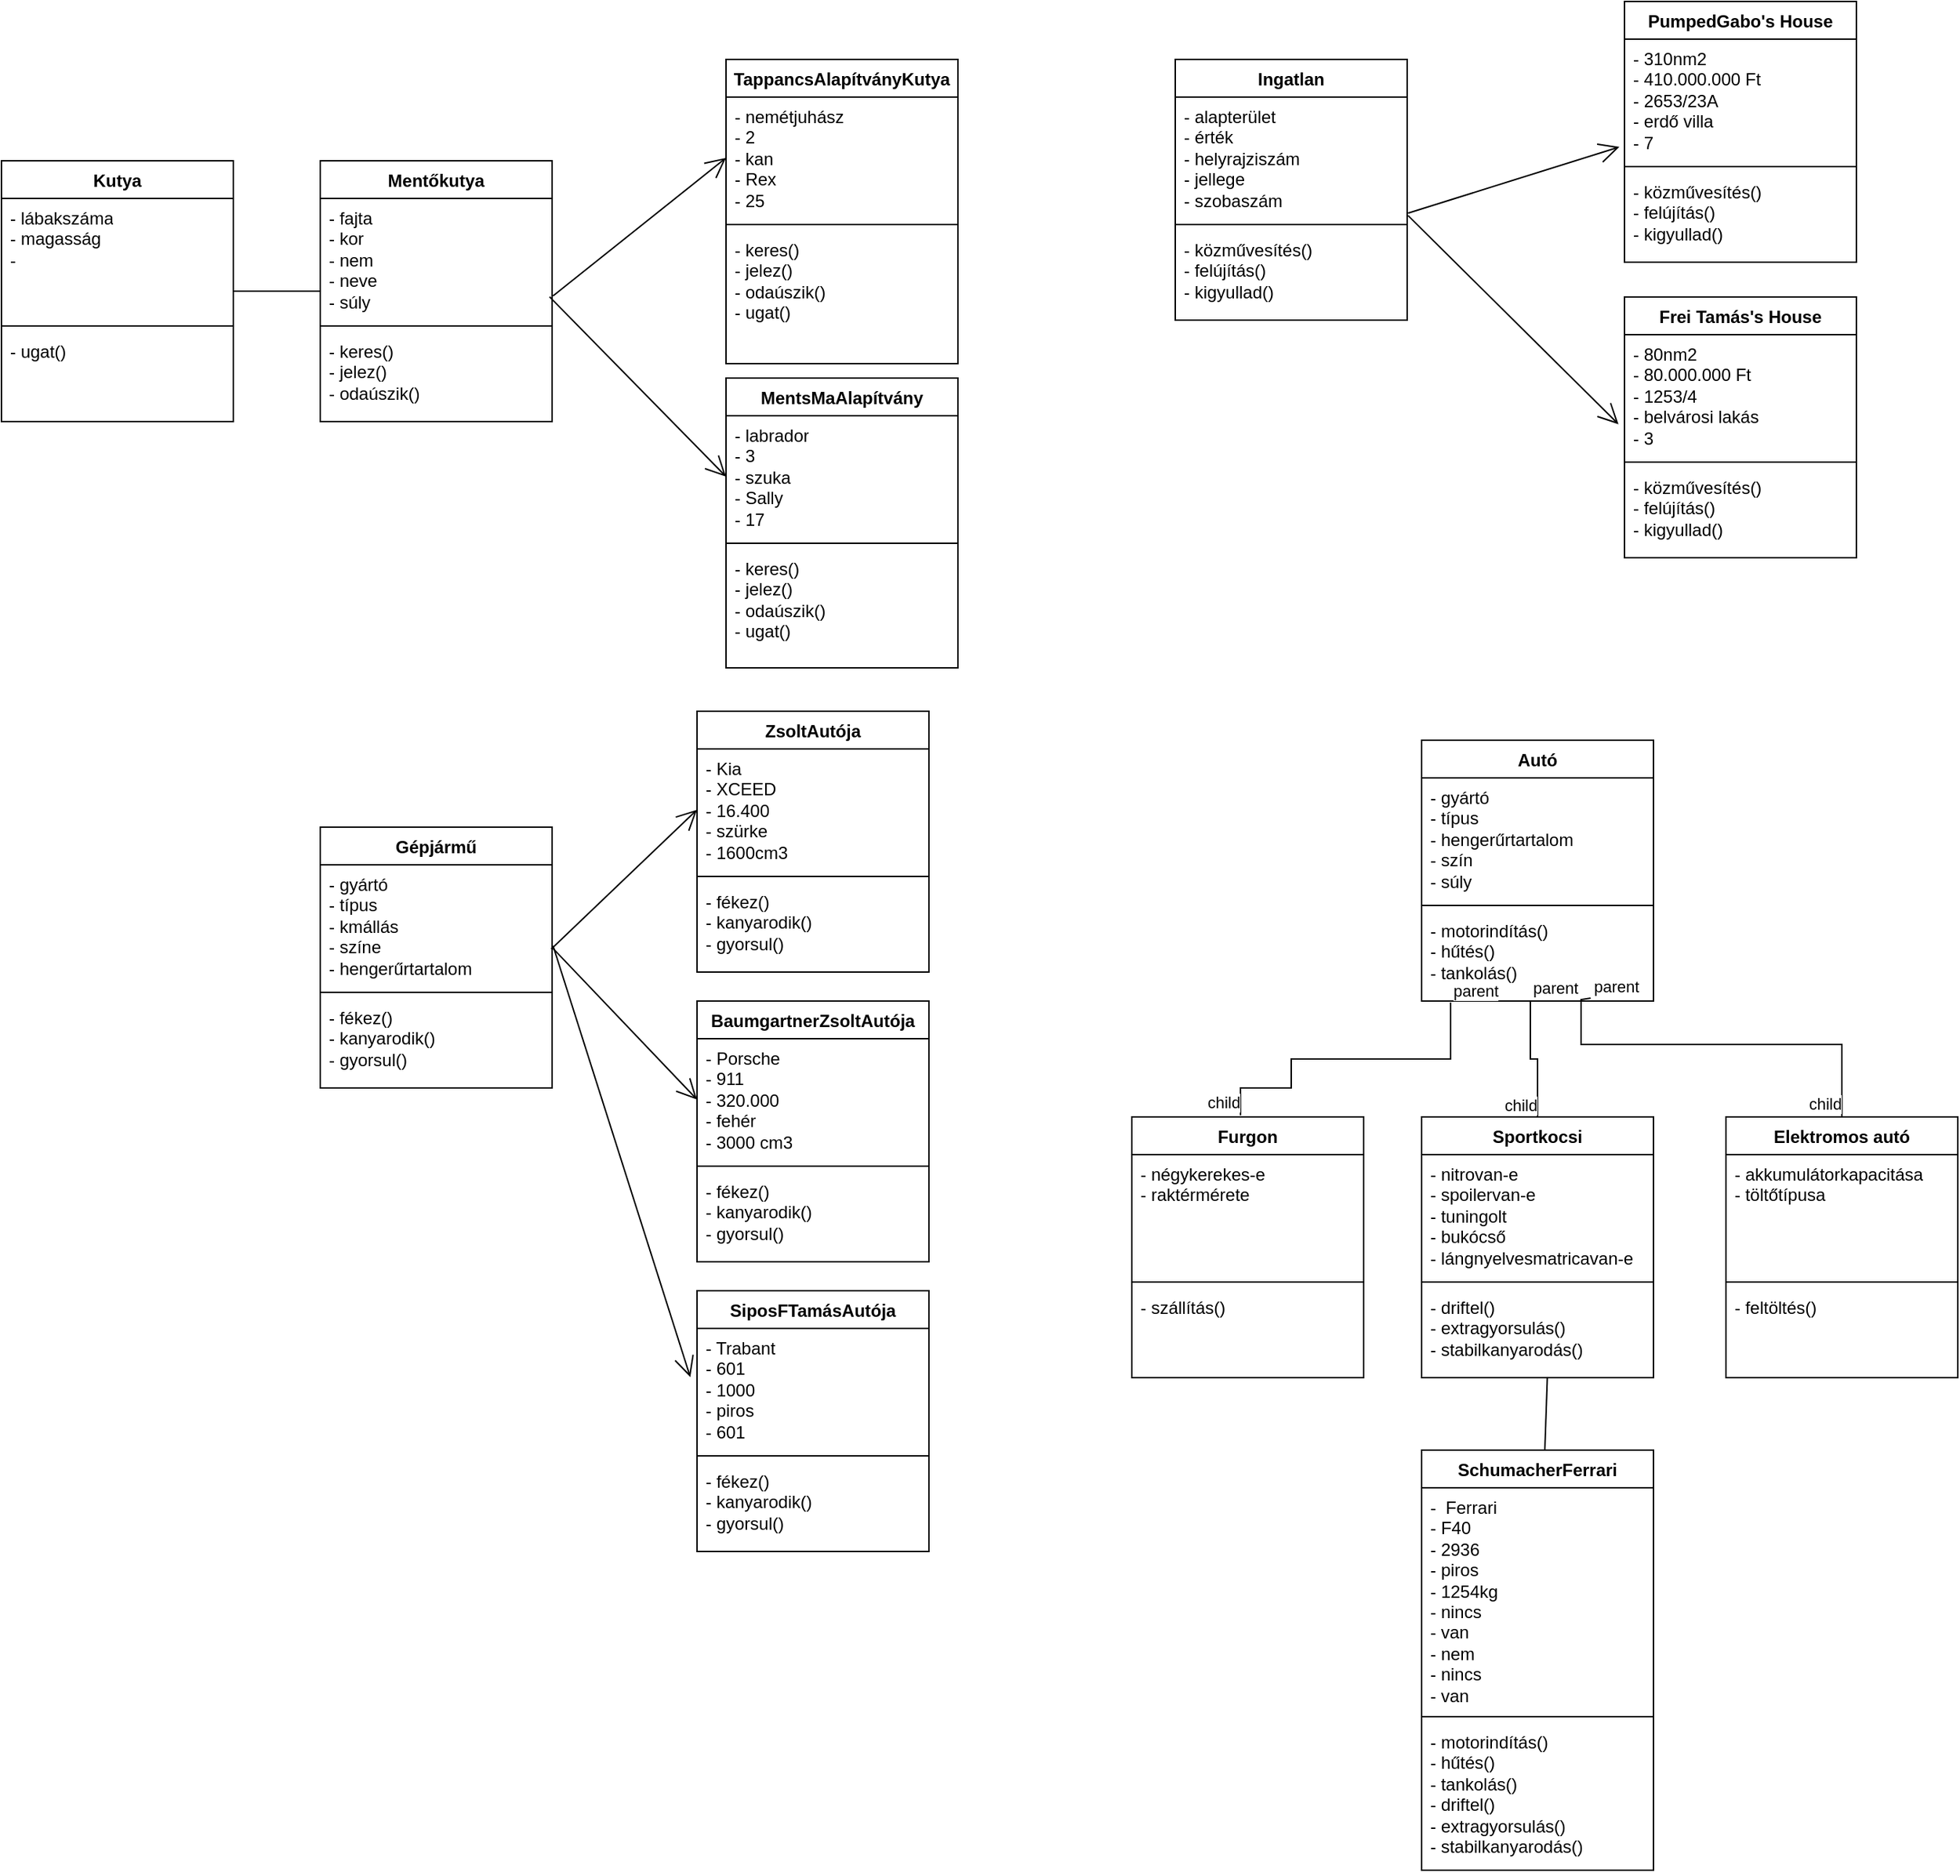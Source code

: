 <mxfile version="22.1.2" type="google">
  <diagram name="Page-1" id="h_rI4LEkq_6ScADFdWKq">
    <mxGraphModel dx="2245" dy="1231" grid="1" gridSize="10" guides="1" tooltips="1" connect="1" arrows="1" fold="1" page="1" pageScale="1" pageWidth="827" pageHeight="1169" math="0" shadow="0">
      <root>
        <mxCell id="0" />
        <mxCell id="1" parent="0" />
        <mxCell id="Y_g9tDno-0BqVihVOb6X-1" value="Mentőkutya" style="swimlane;fontStyle=1;align=center;verticalAlign=top;childLayout=stackLayout;horizontal=1;startSize=26;horizontalStack=0;resizeParent=1;resizeParentMax=0;resizeLast=0;collapsible=1;marginBottom=0;whiteSpace=wrap;html=1;" parent="1" vertex="1">
          <mxGeometry x="90" y="170" width="160" height="180" as="geometry" />
        </mxCell>
        <mxCell id="Y_g9tDno-0BqVihVOb6X-2" value="- fajta&lt;br&gt;- kor&lt;br&gt;- nem&lt;br&gt;- neve&lt;br&gt;- súly&amp;nbsp;" style="text;strokeColor=none;fillColor=none;align=left;verticalAlign=top;spacingLeft=4;spacingRight=4;overflow=hidden;rotatable=0;points=[[0,0.5],[1,0.5]];portConstraint=eastwest;whiteSpace=wrap;html=1;" parent="Y_g9tDno-0BqVihVOb6X-1" vertex="1">
          <mxGeometry y="26" width="160" height="84" as="geometry" />
        </mxCell>
        <mxCell id="Y_g9tDno-0BqVihVOb6X-3" value="" style="line;strokeWidth=1;fillColor=none;align=left;verticalAlign=middle;spacingTop=-1;spacingLeft=3;spacingRight=3;rotatable=0;labelPosition=right;points=[];portConstraint=eastwest;strokeColor=inherit;" parent="Y_g9tDno-0BqVihVOb6X-1" vertex="1">
          <mxGeometry y="110" width="160" height="8" as="geometry" />
        </mxCell>
        <mxCell id="Y_g9tDno-0BqVihVOb6X-4" value="- keres()&lt;br&gt;- jelez()&lt;br&gt;- odaúszik()" style="text;strokeColor=none;fillColor=none;align=left;verticalAlign=top;spacingLeft=4;spacingRight=4;overflow=hidden;rotatable=0;points=[[0,0.5],[1,0.5]];portConstraint=eastwest;whiteSpace=wrap;html=1;" parent="Y_g9tDno-0BqVihVOb6X-1" vertex="1">
          <mxGeometry y="118" width="160" height="62" as="geometry" />
        </mxCell>
        <mxCell id="Y_g9tDno-0BqVihVOb6X-9" value="TappancsAlapítványKutya" style="swimlane;fontStyle=1;align=center;verticalAlign=top;childLayout=stackLayout;horizontal=1;startSize=26;horizontalStack=0;resizeParent=1;resizeParentMax=0;resizeLast=0;collapsible=1;marginBottom=0;whiteSpace=wrap;html=1;" parent="1" vertex="1">
          <mxGeometry x="370" y="100" width="160" height="210" as="geometry" />
        </mxCell>
        <mxCell id="Y_g9tDno-0BqVihVOb6X-10" value="- nemétjuhász&lt;br&gt;- 2&lt;br&gt;- kan&lt;br&gt;- Rex&lt;br&gt;- 25&amp;nbsp;" style="text;strokeColor=none;fillColor=none;align=left;verticalAlign=top;spacingLeft=4;spacingRight=4;overflow=hidden;rotatable=0;points=[[0,0.5],[1,0.5]];portConstraint=eastwest;whiteSpace=wrap;html=1;" parent="Y_g9tDno-0BqVihVOb6X-9" vertex="1">
          <mxGeometry y="26" width="160" height="84" as="geometry" />
        </mxCell>
        <mxCell id="Y_g9tDno-0BqVihVOb6X-11" value="" style="line;strokeWidth=1;fillColor=none;align=left;verticalAlign=middle;spacingTop=-1;spacingLeft=3;spacingRight=3;rotatable=0;labelPosition=right;points=[];portConstraint=eastwest;strokeColor=inherit;" parent="Y_g9tDno-0BqVihVOb6X-9" vertex="1">
          <mxGeometry y="110" width="160" height="8" as="geometry" />
        </mxCell>
        <mxCell id="Y_g9tDno-0BqVihVOb6X-12" value="- keres()&lt;br&gt;- jelez()&lt;br&gt;- odaúszik()&lt;br&gt;- ugat()" style="text;strokeColor=none;fillColor=none;align=left;verticalAlign=top;spacingLeft=4;spacingRight=4;overflow=hidden;rotatable=0;points=[[0,0.5],[1,0.5]];portConstraint=eastwest;whiteSpace=wrap;html=1;" parent="Y_g9tDno-0BqVihVOb6X-9" vertex="1">
          <mxGeometry y="118" width="160" height="92" as="geometry" />
        </mxCell>
        <mxCell id="Y_g9tDno-0BqVihVOb6X-13" value="MentsMaAlapítvány" style="swimlane;fontStyle=1;align=center;verticalAlign=top;childLayout=stackLayout;horizontal=1;startSize=26;horizontalStack=0;resizeParent=1;resizeParentMax=0;resizeLast=0;collapsible=1;marginBottom=0;whiteSpace=wrap;html=1;" parent="1" vertex="1">
          <mxGeometry x="370" y="320" width="160" height="200" as="geometry" />
        </mxCell>
        <mxCell id="Y_g9tDno-0BqVihVOb6X-14" value="- labrador&lt;br&gt;- 3&lt;br&gt;- szuka&lt;br&gt;- Sally&lt;br&gt;- 17&amp;nbsp;" style="text;strokeColor=none;fillColor=none;align=left;verticalAlign=top;spacingLeft=4;spacingRight=4;overflow=hidden;rotatable=0;points=[[0,0.5],[1,0.5]];portConstraint=eastwest;whiteSpace=wrap;html=1;" parent="Y_g9tDno-0BqVihVOb6X-13" vertex="1">
          <mxGeometry y="26" width="160" height="84" as="geometry" />
        </mxCell>
        <mxCell id="Y_g9tDno-0BqVihVOb6X-15" value="" style="line;strokeWidth=1;fillColor=none;align=left;verticalAlign=middle;spacingTop=-1;spacingLeft=3;spacingRight=3;rotatable=0;labelPosition=right;points=[];portConstraint=eastwest;strokeColor=inherit;" parent="Y_g9tDno-0BqVihVOb6X-13" vertex="1">
          <mxGeometry y="110" width="160" height="8" as="geometry" />
        </mxCell>
        <mxCell id="Y_g9tDno-0BqVihVOb6X-16" value="- keres()&lt;br&gt;- jelez()&lt;br&gt;- odaúszik()&lt;br&gt;- ugat()" style="text;strokeColor=none;fillColor=none;align=left;verticalAlign=top;spacingLeft=4;spacingRight=4;overflow=hidden;rotatable=0;points=[[0,0.5],[1,0.5]];portConstraint=eastwest;whiteSpace=wrap;html=1;" parent="Y_g9tDno-0BqVihVOb6X-13" vertex="1">
          <mxGeometry y="118" width="160" height="82" as="geometry" />
        </mxCell>
        <mxCell id="Y_g9tDno-0BqVihVOb6X-17" value="" style="endArrow=open;endFill=1;endSize=12;html=1;rounded=0;entryX=0;entryY=0.5;entryDx=0;entryDy=0;exitX=1.004;exitY=0.801;exitDx=0;exitDy=0;exitPerimeter=0;" parent="1" source="Y_g9tDno-0BqVihVOb6X-2" target="Y_g9tDno-0BqVihVOb6X-10" edge="1">
          <mxGeometry width="160" relative="1" as="geometry">
            <mxPoint x="260" y="260" as="sourcePoint" />
            <mxPoint x="420" y="260" as="targetPoint" />
          </mxGeometry>
        </mxCell>
        <mxCell id="Y_g9tDno-0BqVihVOb6X-18" value="" style="endArrow=open;endFill=1;endSize=12;html=1;rounded=0;entryX=0;entryY=0.5;entryDx=0;entryDy=0;exitX=0.989;exitY=0.808;exitDx=0;exitDy=0;exitPerimeter=0;" parent="1" source="Y_g9tDno-0BqVihVOb6X-2" target="Y_g9tDno-0BqVihVOb6X-14" edge="1">
          <mxGeometry width="160" relative="1" as="geometry">
            <mxPoint x="261" y="273" as="sourcePoint" />
            <mxPoint x="380" y="178" as="targetPoint" />
          </mxGeometry>
        </mxCell>
        <mxCell id="Y_g9tDno-0BqVihVOb6X-19" value="Gépjármű" style="swimlane;fontStyle=1;align=center;verticalAlign=top;childLayout=stackLayout;horizontal=1;startSize=26;horizontalStack=0;resizeParent=1;resizeParentMax=0;resizeLast=0;collapsible=1;marginBottom=0;whiteSpace=wrap;html=1;" parent="1" vertex="1">
          <mxGeometry x="90" y="630" width="160" height="180" as="geometry" />
        </mxCell>
        <mxCell id="Y_g9tDno-0BqVihVOb6X-20" value="- gyártó&lt;br&gt;- típus&lt;br&gt;- kmállás&lt;br&gt;- színe&lt;br&gt;- hengerűrtartalom&amp;nbsp;" style="text;strokeColor=none;fillColor=none;align=left;verticalAlign=top;spacingLeft=4;spacingRight=4;overflow=hidden;rotatable=0;points=[[0,0.5],[1,0.5]];portConstraint=eastwest;whiteSpace=wrap;html=1;" parent="Y_g9tDno-0BqVihVOb6X-19" vertex="1">
          <mxGeometry y="26" width="160" height="84" as="geometry" />
        </mxCell>
        <mxCell id="Y_g9tDno-0BqVihVOb6X-21" value="" style="line;strokeWidth=1;fillColor=none;align=left;verticalAlign=middle;spacingTop=-1;spacingLeft=3;spacingRight=3;rotatable=0;labelPosition=right;points=[];portConstraint=eastwest;strokeColor=inherit;" parent="Y_g9tDno-0BqVihVOb6X-19" vertex="1">
          <mxGeometry y="110" width="160" height="8" as="geometry" />
        </mxCell>
        <mxCell id="Y_g9tDno-0BqVihVOb6X-22" value="- fékez()&lt;br&gt;- kanyarodik()&lt;br&gt;- gyorsul()" style="text;strokeColor=none;fillColor=none;align=left;verticalAlign=top;spacingLeft=4;spacingRight=4;overflow=hidden;rotatable=0;points=[[0,0.5],[1,0.5]];portConstraint=eastwest;whiteSpace=wrap;html=1;" parent="Y_g9tDno-0BqVihVOb6X-19" vertex="1">
          <mxGeometry y="118" width="160" height="62" as="geometry" />
        </mxCell>
        <mxCell id="Y_g9tDno-0BqVihVOb6X-23" value="ZsoltAutója" style="swimlane;fontStyle=1;align=center;verticalAlign=top;childLayout=stackLayout;horizontal=1;startSize=26;horizontalStack=0;resizeParent=1;resizeParentMax=0;resizeLast=0;collapsible=1;marginBottom=0;whiteSpace=wrap;html=1;" parent="1" vertex="1">
          <mxGeometry x="350" y="550" width="160" height="180" as="geometry" />
        </mxCell>
        <mxCell id="Y_g9tDno-0BqVihVOb6X-24" value="- Kia&lt;br&gt;- XCEED&lt;br&gt;- 16.400&lt;br&gt;- szürke&lt;br&gt;- 1600cm3&amp;nbsp;" style="text;strokeColor=none;fillColor=none;align=left;verticalAlign=top;spacingLeft=4;spacingRight=4;overflow=hidden;rotatable=0;points=[[0,0.5],[1,0.5]];portConstraint=eastwest;whiteSpace=wrap;html=1;" parent="Y_g9tDno-0BqVihVOb6X-23" vertex="1">
          <mxGeometry y="26" width="160" height="84" as="geometry" />
        </mxCell>
        <mxCell id="Y_g9tDno-0BqVihVOb6X-25" value="" style="line;strokeWidth=1;fillColor=none;align=left;verticalAlign=middle;spacingTop=-1;spacingLeft=3;spacingRight=3;rotatable=0;labelPosition=right;points=[];portConstraint=eastwest;strokeColor=inherit;" parent="Y_g9tDno-0BqVihVOb6X-23" vertex="1">
          <mxGeometry y="110" width="160" height="8" as="geometry" />
        </mxCell>
        <mxCell id="Y_g9tDno-0BqVihVOb6X-26" value="- fékez()&lt;br&gt;- kanyarodik()&lt;br&gt;- gyorsul()" style="text;strokeColor=none;fillColor=none;align=left;verticalAlign=top;spacingLeft=4;spacingRight=4;overflow=hidden;rotatable=0;points=[[0,0.5],[1,0.5]];portConstraint=eastwest;whiteSpace=wrap;html=1;" parent="Y_g9tDno-0BqVihVOb6X-23" vertex="1">
          <mxGeometry y="118" width="160" height="62" as="geometry" />
        </mxCell>
        <mxCell id="Y_g9tDno-0BqVihVOb6X-27" value="SiposFTamásAutója" style="swimlane;fontStyle=1;align=center;verticalAlign=top;childLayout=stackLayout;horizontal=1;startSize=26;horizontalStack=0;resizeParent=1;resizeParentMax=0;resizeLast=0;collapsible=1;marginBottom=0;whiteSpace=wrap;html=1;" parent="1" vertex="1">
          <mxGeometry x="350" y="950" width="160" height="180" as="geometry" />
        </mxCell>
        <mxCell id="Y_g9tDno-0BqVihVOb6X-28" value="- Trabant&lt;br&gt;- 601&lt;br&gt;- 1000&lt;br&gt;- piros&lt;br&gt;- 601&amp;nbsp;" style="text;strokeColor=none;fillColor=none;align=left;verticalAlign=top;spacingLeft=4;spacingRight=4;overflow=hidden;rotatable=0;points=[[0,0.5],[1,0.5]];portConstraint=eastwest;whiteSpace=wrap;html=1;" parent="Y_g9tDno-0BqVihVOb6X-27" vertex="1">
          <mxGeometry y="26" width="160" height="84" as="geometry" />
        </mxCell>
        <mxCell id="Y_g9tDno-0BqVihVOb6X-29" value="" style="line;strokeWidth=1;fillColor=none;align=left;verticalAlign=middle;spacingTop=-1;spacingLeft=3;spacingRight=3;rotatable=0;labelPosition=right;points=[];portConstraint=eastwest;strokeColor=inherit;" parent="Y_g9tDno-0BqVihVOb6X-27" vertex="1">
          <mxGeometry y="110" width="160" height="8" as="geometry" />
        </mxCell>
        <mxCell id="Y_g9tDno-0BqVihVOb6X-30" value="- fékez()&lt;br&gt;- kanyarodik()&lt;br&gt;- gyorsul()" style="text;strokeColor=none;fillColor=none;align=left;verticalAlign=top;spacingLeft=4;spacingRight=4;overflow=hidden;rotatable=0;points=[[0,0.5],[1,0.5]];portConstraint=eastwest;whiteSpace=wrap;html=1;" parent="Y_g9tDno-0BqVihVOb6X-27" vertex="1">
          <mxGeometry y="118" width="160" height="62" as="geometry" />
        </mxCell>
        <mxCell id="Y_g9tDno-0BqVihVOb6X-31" value="BaumgartnerZsoltAutója" style="swimlane;fontStyle=1;align=center;verticalAlign=top;childLayout=stackLayout;horizontal=1;startSize=26;horizontalStack=0;resizeParent=1;resizeParentMax=0;resizeLast=0;collapsible=1;marginBottom=0;whiteSpace=wrap;html=1;" parent="1" vertex="1">
          <mxGeometry x="350" y="750" width="160" height="180" as="geometry" />
        </mxCell>
        <mxCell id="Y_g9tDno-0BqVihVOb6X-32" value="- Porsche&lt;br&gt;- 911&lt;br&gt;- 320.000&lt;br&gt;- fehér&lt;br&gt;- 3000 cm3&amp;nbsp;" style="text;strokeColor=none;fillColor=none;align=left;verticalAlign=top;spacingLeft=4;spacingRight=4;overflow=hidden;rotatable=0;points=[[0,0.5],[1,0.5]];portConstraint=eastwest;whiteSpace=wrap;html=1;" parent="Y_g9tDno-0BqVihVOb6X-31" vertex="1">
          <mxGeometry y="26" width="160" height="84" as="geometry" />
        </mxCell>
        <mxCell id="Y_g9tDno-0BqVihVOb6X-33" value="" style="line;strokeWidth=1;fillColor=none;align=left;verticalAlign=middle;spacingTop=-1;spacingLeft=3;spacingRight=3;rotatable=0;labelPosition=right;points=[];portConstraint=eastwest;strokeColor=inherit;" parent="Y_g9tDno-0BqVihVOb6X-31" vertex="1">
          <mxGeometry y="110" width="160" height="8" as="geometry" />
        </mxCell>
        <mxCell id="Y_g9tDno-0BqVihVOb6X-34" value="- fékez()&lt;br&gt;- kanyarodik()&lt;br&gt;- gyorsul()" style="text;strokeColor=none;fillColor=none;align=left;verticalAlign=top;spacingLeft=4;spacingRight=4;overflow=hidden;rotatable=0;points=[[0,0.5],[1,0.5]];portConstraint=eastwest;whiteSpace=wrap;html=1;" parent="Y_g9tDno-0BqVihVOb6X-31" vertex="1">
          <mxGeometry y="118" width="160" height="62" as="geometry" />
        </mxCell>
        <mxCell id="Y_g9tDno-0BqVihVOb6X-35" value="" style="endArrow=open;endFill=1;endSize=12;html=1;rounded=0;exitX=0.996;exitY=0.692;exitDx=0;exitDy=0;exitPerimeter=0;entryX=0;entryY=0.5;entryDx=0;entryDy=0;" parent="1" source="Y_g9tDno-0BqVihVOb6X-20" target="Y_g9tDno-0BqVihVOb6X-24" edge="1">
          <mxGeometry width="160" relative="1" as="geometry">
            <mxPoint x="280" y="650" as="sourcePoint" />
            <mxPoint x="440" y="650" as="targetPoint" />
          </mxGeometry>
        </mxCell>
        <mxCell id="Y_g9tDno-0BqVihVOb6X-36" value="" style="endArrow=open;endFill=1;endSize=12;html=1;rounded=0;exitX=1;exitY=0.679;exitDx=0;exitDy=0;exitPerimeter=0;entryX=0;entryY=0.5;entryDx=0;entryDy=0;" parent="1" source="Y_g9tDno-0BqVihVOb6X-20" target="Y_g9tDno-0BqVihVOb6X-32" edge="1">
          <mxGeometry width="160" relative="1" as="geometry">
            <mxPoint x="259" y="724" as="sourcePoint" />
            <mxPoint x="360" y="628" as="targetPoint" />
          </mxGeometry>
        </mxCell>
        <mxCell id="Y_g9tDno-0BqVihVOb6X-37" value="" style="endArrow=open;endFill=1;endSize=12;html=1;rounded=0;exitX=1.004;exitY=0.665;exitDx=0;exitDy=0;exitPerimeter=0;entryX=-0.029;entryY=0.4;entryDx=0;entryDy=0;entryPerimeter=0;" parent="1" source="Y_g9tDno-0BqVihVOb6X-20" target="Y_g9tDno-0BqVihVOb6X-28" edge="1">
          <mxGeometry width="160" relative="1" as="geometry">
            <mxPoint x="260" y="723" as="sourcePoint" />
            <mxPoint x="360" y="828" as="targetPoint" />
          </mxGeometry>
        </mxCell>
        <mxCell id="Y_g9tDno-0BqVihVOb6X-38" value="Kutya" style="swimlane;fontStyle=1;align=center;verticalAlign=top;childLayout=stackLayout;horizontal=1;startSize=26;horizontalStack=0;resizeParent=1;resizeParentMax=0;resizeLast=0;collapsible=1;marginBottom=0;whiteSpace=wrap;html=1;" parent="1" vertex="1">
          <mxGeometry x="-130" y="170" width="160" height="180" as="geometry" />
        </mxCell>
        <mxCell id="Y_g9tDno-0BqVihVOb6X-39" value="- lábakszáma&lt;br&gt;- magasság&lt;br&gt;-" style="text;strokeColor=none;fillColor=none;align=left;verticalAlign=top;spacingLeft=4;spacingRight=4;overflow=hidden;rotatable=0;points=[[0,0.5],[1,0.5]];portConstraint=eastwest;whiteSpace=wrap;html=1;" parent="Y_g9tDno-0BqVihVOb6X-38" vertex="1">
          <mxGeometry y="26" width="160" height="84" as="geometry" />
        </mxCell>
        <mxCell id="Y_g9tDno-0BqVihVOb6X-40" value="" style="line;strokeWidth=1;fillColor=none;align=left;verticalAlign=middle;spacingTop=-1;spacingLeft=3;spacingRight=3;rotatable=0;labelPosition=right;points=[];portConstraint=eastwest;strokeColor=inherit;" parent="Y_g9tDno-0BqVihVOb6X-38" vertex="1">
          <mxGeometry y="110" width="160" height="8" as="geometry" />
        </mxCell>
        <mxCell id="Y_g9tDno-0BqVihVOb6X-41" value="- ugat()" style="text;strokeColor=none;fillColor=none;align=left;verticalAlign=top;spacingLeft=4;spacingRight=4;overflow=hidden;rotatable=0;points=[[0,0.5],[1,0.5]];portConstraint=eastwest;whiteSpace=wrap;html=1;" parent="Y_g9tDno-0BqVihVOb6X-38" vertex="1">
          <mxGeometry y="118" width="160" height="62" as="geometry" />
        </mxCell>
        <mxCell id="Y_g9tDno-0BqVihVOb6X-42" value="" style="line;strokeWidth=1;fillColor=none;align=left;verticalAlign=middle;spacingTop=-1;spacingLeft=3;spacingRight=3;rotatable=0;labelPosition=right;points=[];portConstraint=eastwest;strokeColor=inherit;" parent="1" vertex="1">
          <mxGeometry x="30" y="256" width="60" height="8" as="geometry" />
        </mxCell>
        <mxCell id="Y_g9tDno-0BqVihVOb6X-51" value="Ingatlan" style="swimlane;fontStyle=1;align=center;verticalAlign=top;childLayout=stackLayout;horizontal=1;startSize=26;horizontalStack=0;resizeParent=1;resizeParentMax=0;resizeLast=0;collapsible=1;marginBottom=0;whiteSpace=wrap;html=1;" parent="1" vertex="1">
          <mxGeometry x="680" y="100" width="160" height="180" as="geometry" />
        </mxCell>
        <mxCell id="Y_g9tDno-0BqVihVOb6X-52" value="- alapterület&lt;br&gt;- érték&lt;br&gt;- helyrajziszám&lt;br&gt;- jellege&lt;br&gt;- szobaszám&amp;nbsp;" style="text;strokeColor=none;fillColor=none;align=left;verticalAlign=top;spacingLeft=4;spacingRight=4;overflow=hidden;rotatable=0;points=[[0,0.5],[1,0.5]];portConstraint=eastwest;whiteSpace=wrap;html=1;" parent="Y_g9tDno-0BqVihVOb6X-51" vertex="1">
          <mxGeometry y="26" width="160" height="84" as="geometry" />
        </mxCell>
        <mxCell id="Y_g9tDno-0BqVihVOb6X-53" value="" style="line;strokeWidth=1;fillColor=none;align=left;verticalAlign=middle;spacingTop=-1;spacingLeft=3;spacingRight=3;rotatable=0;labelPosition=right;points=[];portConstraint=eastwest;strokeColor=inherit;" parent="Y_g9tDno-0BqVihVOb6X-51" vertex="1">
          <mxGeometry y="110" width="160" height="8" as="geometry" />
        </mxCell>
        <mxCell id="Y_g9tDno-0BqVihVOb6X-54" value="- közművesítés()&lt;br&gt;- felújítás()&lt;br&gt;- kigyullad()" style="text;strokeColor=none;fillColor=none;align=left;verticalAlign=top;spacingLeft=4;spacingRight=4;overflow=hidden;rotatable=0;points=[[0,0.5],[1,0.5]];portConstraint=eastwest;whiteSpace=wrap;html=1;" parent="Y_g9tDno-0BqVihVOb6X-51" vertex="1">
          <mxGeometry y="118" width="160" height="62" as="geometry" />
        </mxCell>
        <mxCell id="Y_g9tDno-0BqVihVOb6X-55" value="PumpedGabo&#39;s House" style="swimlane;fontStyle=1;align=center;verticalAlign=top;childLayout=stackLayout;horizontal=1;startSize=26;horizontalStack=0;resizeParent=1;resizeParentMax=0;resizeLast=0;collapsible=1;marginBottom=0;whiteSpace=wrap;html=1;" parent="1" vertex="1">
          <mxGeometry x="990" y="60" width="160" height="180" as="geometry" />
        </mxCell>
        <mxCell id="Y_g9tDno-0BqVihVOb6X-56" value="- 310nm2&lt;br&gt;- 410.000.000 Ft&lt;br&gt;- 2653/23A&lt;br&gt;- erdő villa&lt;br&gt;- 7&amp;nbsp;" style="text;strokeColor=none;fillColor=none;align=left;verticalAlign=top;spacingLeft=4;spacingRight=4;overflow=hidden;rotatable=0;points=[[0,0.5],[1,0.5]];portConstraint=eastwest;whiteSpace=wrap;html=1;" parent="Y_g9tDno-0BqVihVOb6X-55" vertex="1">
          <mxGeometry y="26" width="160" height="84" as="geometry" />
        </mxCell>
        <mxCell id="Y_g9tDno-0BqVihVOb6X-57" value="" style="line;strokeWidth=1;fillColor=none;align=left;verticalAlign=middle;spacingTop=-1;spacingLeft=3;spacingRight=3;rotatable=0;labelPosition=right;points=[];portConstraint=eastwest;strokeColor=inherit;" parent="Y_g9tDno-0BqVihVOb6X-55" vertex="1">
          <mxGeometry y="110" width="160" height="8" as="geometry" />
        </mxCell>
        <mxCell id="Y_g9tDno-0BqVihVOb6X-58" value="- közművesítés()&lt;br&gt;- felújítás()&lt;br&gt;- kigyullad()" style="text;strokeColor=none;fillColor=none;align=left;verticalAlign=top;spacingLeft=4;spacingRight=4;overflow=hidden;rotatable=0;points=[[0,0.5],[1,0.5]];portConstraint=eastwest;whiteSpace=wrap;html=1;" parent="Y_g9tDno-0BqVihVOb6X-55" vertex="1">
          <mxGeometry y="118" width="160" height="62" as="geometry" />
        </mxCell>
        <mxCell id="Y_g9tDno-0BqVihVOb6X-59" value="" style="endArrow=open;endFill=1;endSize=12;html=1;rounded=0;exitX=1.004;exitY=0.954;exitDx=0;exitDy=0;exitPerimeter=0;entryX=-0.022;entryY=0.886;entryDx=0;entryDy=0;entryPerimeter=0;" parent="1" source="Y_g9tDno-0BqVihVOb6X-52" target="Y_g9tDno-0BqVihVOb6X-56" edge="1">
          <mxGeometry width="160" relative="1" as="geometry">
            <mxPoint x="780" y="210" as="sourcePoint" />
            <mxPoint x="940" y="210" as="targetPoint" />
          </mxGeometry>
        </mxCell>
        <mxCell id="Y_g9tDno-0BqVihVOb6X-60" value="Frei Tamás&#39;s House" style="swimlane;fontStyle=1;align=center;verticalAlign=top;childLayout=stackLayout;horizontal=1;startSize=26;horizontalStack=0;resizeParent=1;resizeParentMax=0;resizeLast=0;collapsible=1;marginBottom=0;whiteSpace=wrap;html=1;" parent="1" vertex="1">
          <mxGeometry x="990" y="264" width="160" height="180" as="geometry" />
        </mxCell>
        <mxCell id="Y_g9tDno-0BqVihVOb6X-61" value="- 80nm2&lt;br&gt;- 80.000.000 Ft&lt;br&gt;- 1253/4&lt;br&gt;- belvárosi lakás&lt;br&gt;- 3&amp;nbsp;" style="text;strokeColor=none;fillColor=none;align=left;verticalAlign=top;spacingLeft=4;spacingRight=4;overflow=hidden;rotatable=0;points=[[0,0.5],[1,0.5]];portConstraint=eastwest;whiteSpace=wrap;html=1;" parent="Y_g9tDno-0BqVihVOb6X-60" vertex="1">
          <mxGeometry y="26" width="160" height="84" as="geometry" />
        </mxCell>
        <mxCell id="Y_g9tDno-0BqVihVOb6X-62" value="" style="line;strokeWidth=1;fillColor=none;align=left;verticalAlign=middle;spacingTop=-1;spacingLeft=3;spacingRight=3;rotatable=0;labelPosition=right;points=[];portConstraint=eastwest;strokeColor=inherit;" parent="Y_g9tDno-0BqVihVOb6X-60" vertex="1">
          <mxGeometry y="110" width="160" height="8" as="geometry" />
        </mxCell>
        <mxCell id="Y_g9tDno-0BqVihVOb6X-63" value="- közművesítés()&lt;br&gt;- felújítás()&lt;br&gt;- kigyullad()" style="text;strokeColor=none;fillColor=none;align=left;verticalAlign=top;spacingLeft=4;spacingRight=4;overflow=hidden;rotatable=0;points=[[0,0.5],[1,0.5]];portConstraint=eastwest;whiteSpace=wrap;html=1;" parent="Y_g9tDno-0BqVihVOb6X-60" vertex="1">
          <mxGeometry y="118" width="160" height="62" as="geometry" />
        </mxCell>
        <mxCell id="Y_g9tDno-0BqVihVOb6X-64" value="" style="endArrow=open;endFill=1;endSize=12;html=1;rounded=0;exitX=1.004;exitY=0.974;exitDx=0;exitDy=0;exitPerimeter=0;entryX=-0.026;entryY=0.736;entryDx=0;entryDy=0;entryPerimeter=0;" parent="1" source="Y_g9tDno-0BqVihVOb6X-52" target="Y_g9tDno-0BqVihVOb6X-61" edge="1">
          <mxGeometry width="160" relative="1" as="geometry">
            <mxPoint x="851" y="216" as="sourcePoint" />
            <mxPoint x="996" y="170" as="targetPoint" />
          </mxGeometry>
        </mxCell>
        <mxCell id="sNe9u4t_1KTW8cQQQ2Xg-1" value="Autó" style="swimlane;fontStyle=1;align=center;verticalAlign=top;childLayout=stackLayout;horizontal=1;startSize=26;horizontalStack=0;resizeParent=1;resizeParentMax=0;resizeLast=0;collapsible=1;marginBottom=0;whiteSpace=wrap;html=1;" parent="1" vertex="1">
          <mxGeometry x="850" y="570" width="160" height="180" as="geometry" />
        </mxCell>
        <mxCell id="sNe9u4t_1KTW8cQQQ2Xg-2" value="- gyártó&lt;br&gt;- típus&lt;br&gt;- hengerűrtartalom&lt;br&gt;- szín&lt;br&gt;- súly" style="text;strokeColor=none;fillColor=none;align=left;verticalAlign=top;spacingLeft=4;spacingRight=4;overflow=hidden;rotatable=0;points=[[0,0.5],[1,0.5]];portConstraint=eastwest;whiteSpace=wrap;html=1;" parent="sNe9u4t_1KTW8cQQQ2Xg-1" vertex="1">
          <mxGeometry y="26" width="160" height="84" as="geometry" />
        </mxCell>
        <mxCell id="sNe9u4t_1KTW8cQQQ2Xg-3" value="" style="line;strokeWidth=1;fillColor=none;align=left;verticalAlign=middle;spacingTop=-1;spacingLeft=3;spacingRight=3;rotatable=0;labelPosition=right;points=[];portConstraint=eastwest;strokeColor=inherit;" parent="sNe9u4t_1KTW8cQQQ2Xg-1" vertex="1">
          <mxGeometry y="110" width="160" height="8" as="geometry" />
        </mxCell>
        <mxCell id="sNe9u4t_1KTW8cQQQ2Xg-4" value="- motorindítás()&lt;br&gt;- hűtés()&lt;br&gt;- tankolás()" style="text;strokeColor=none;fillColor=none;align=left;verticalAlign=top;spacingLeft=4;spacingRight=4;overflow=hidden;rotatable=0;points=[[0,0.5],[1,0.5]];portConstraint=eastwest;whiteSpace=wrap;html=1;" parent="sNe9u4t_1KTW8cQQQ2Xg-1" vertex="1">
          <mxGeometry y="118" width="160" height="62" as="geometry" />
        </mxCell>
        <mxCell id="sNe9u4t_1KTW8cQQQ2Xg-5" value="Sportkocsi" style="swimlane;fontStyle=1;align=center;verticalAlign=top;childLayout=stackLayout;horizontal=1;startSize=26;horizontalStack=0;resizeParent=1;resizeParentMax=0;resizeLast=0;collapsible=1;marginBottom=0;whiteSpace=wrap;html=1;" parent="1" vertex="1">
          <mxGeometry x="850" y="830" width="160" height="180" as="geometry" />
        </mxCell>
        <mxCell id="sNe9u4t_1KTW8cQQQ2Xg-6" value="- nitrovan-e&lt;br&gt;- spoilervan-e&lt;br&gt;- tuningolt&lt;br&gt;- bukócső&lt;br&gt;- lángnyelvesmatricavan-e" style="text;strokeColor=none;fillColor=none;align=left;verticalAlign=top;spacingLeft=4;spacingRight=4;overflow=hidden;rotatable=0;points=[[0,0.5],[1,0.5]];portConstraint=eastwest;whiteSpace=wrap;html=1;" parent="sNe9u4t_1KTW8cQQQ2Xg-5" vertex="1">
          <mxGeometry y="26" width="160" height="84" as="geometry" />
        </mxCell>
        <mxCell id="sNe9u4t_1KTW8cQQQ2Xg-7" value="" style="line;strokeWidth=1;fillColor=none;align=left;verticalAlign=middle;spacingTop=-1;spacingLeft=3;spacingRight=3;rotatable=0;labelPosition=right;points=[];portConstraint=eastwest;strokeColor=inherit;" parent="sNe9u4t_1KTW8cQQQ2Xg-5" vertex="1">
          <mxGeometry y="110" width="160" height="8" as="geometry" />
        </mxCell>
        <mxCell id="sNe9u4t_1KTW8cQQQ2Xg-8" value="- driftel()&lt;br&gt;- extragyorsulás()&lt;br&gt;- stabilkanyarodás()" style="text;strokeColor=none;fillColor=none;align=left;verticalAlign=top;spacingLeft=4;spacingRight=4;overflow=hidden;rotatable=0;points=[[0,0.5],[1,0.5]];portConstraint=eastwest;whiteSpace=wrap;html=1;" parent="sNe9u4t_1KTW8cQQQ2Xg-5" vertex="1">
          <mxGeometry y="118" width="160" height="62" as="geometry" />
        </mxCell>
        <mxCell id="sNe9u4t_1KTW8cQQQ2Xg-10" value="" style="endArrow=none;html=1;edgeStyle=orthogonalEdgeStyle;rounded=0;entryX=0.5;entryY=0;entryDx=0;entryDy=0;exitX=0.469;exitY=0.995;exitDx=0;exitDy=0;exitPerimeter=0;" parent="1" source="sNe9u4t_1KTW8cQQQ2Xg-4" target="sNe9u4t_1KTW8cQQQ2Xg-5" edge="1">
          <mxGeometry relative="1" as="geometry">
            <mxPoint x="700" y="730" as="sourcePoint" />
            <mxPoint x="860" y="730" as="targetPoint" />
          </mxGeometry>
        </mxCell>
        <mxCell id="sNe9u4t_1KTW8cQQQ2Xg-11" value="parent" style="edgeLabel;resizable=0;html=1;align=left;verticalAlign=bottom;" parent="sNe9u4t_1KTW8cQQQ2Xg-10" connectable="0" vertex="1">
          <mxGeometry x="-1" relative="1" as="geometry" />
        </mxCell>
        <mxCell id="sNe9u4t_1KTW8cQQQ2Xg-12" value="child" style="edgeLabel;resizable=0;html=1;align=right;verticalAlign=bottom;" parent="sNe9u4t_1KTW8cQQQ2Xg-10" connectable="0" vertex="1">
          <mxGeometry x="1" relative="1" as="geometry" />
        </mxCell>
        <mxCell id="sNe9u4t_1KTW8cQQQ2Xg-13" value="SchumacherFerrari" style="swimlane;fontStyle=1;align=center;verticalAlign=top;childLayout=stackLayout;horizontal=1;startSize=26;horizontalStack=0;resizeParent=1;resizeParentMax=0;resizeLast=0;collapsible=1;marginBottom=0;whiteSpace=wrap;html=1;" parent="1" vertex="1">
          <mxGeometry x="850" y="1060" width="160" height="290" as="geometry" />
        </mxCell>
        <mxCell id="sNe9u4t_1KTW8cQQQ2Xg-14" value="- &amp;nbsp;Ferrari&lt;br&gt;- F40&lt;br&gt;- 2936&lt;br&gt;- piros&lt;br&gt;- 1254kg&lt;br&gt;- nincs&lt;br&gt;- van&lt;br&gt;- nem&lt;br&gt;- nincs&lt;br&gt;- van&amp;nbsp;" style="text;strokeColor=none;fillColor=none;align=left;verticalAlign=top;spacingLeft=4;spacingRight=4;overflow=hidden;rotatable=0;points=[[0,0.5],[1,0.5]];portConstraint=eastwest;whiteSpace=wrap;html=1;" parent="sNe9u4t_1KTW8cQQQ2Xg-13" vertex="1">
          <mxGeometry y="26" width="160" height="154" as="geometry" />
        </mxCell>
        <mxCell id="sNe9u4t_1KTW8cQQQ2Xg-15" value="" style="line;strokeWidth=1;fillColor=none;align=left;verticalAlign=middle;spacingTop=-1;spacingLeft=3;spacingRight=3;rotatable=0;labelPosition=right;points=[];portConstraint=eastwest;strokeColor=inherit;" parent="sNe9u4t_1KTW8cQQQ2Xg-13" vertex="1">
          <mxGeometry y="180" width="160" height="8" as="geometry" />
        </mxCell>
        <mxCell id="sNe9u4t_1KTW8cQQQ2Xg-16" value="- motorindítás()&lt;br style=&quot;border-color: var(--border-color);&quot;&gt;- hűtés()&lt;br style=&quot;border-color: var(--border-color);&quot;&gt;- tankolás()&lt;br&gt;- driftel()&lt;br style=&quot;border-color: var(--border-color);&quot;&gt;- extragyorsulás()&lt;br style=&quot;border-color: var(--border-color);&quot;&gt;- stabilkanyarodás()" style="text;strokeColor=none;fillColor=none;align=left;verticalAlign=top;spacingLeft=4;spacingRight=4;overflow=hidden;rotatable=0;points=[[0,0.5],[1,0.5]];portConstraint=eastwest;whiteSpace=wrap;html=1;" parent="sNe9u4t_1KTW8cQQQ2Xg-13" vertex="1">
          <mxGeometry y="188" width="160" height="102" as="geometry" />
        </mxCell>
        <mxCell id="sNe9u4t_1KTW8cQQQ2Xg-19" value="" style="endArrow=none;html=1;rounded=0;entryX=0.542;entryY=1.008;entryDx=0;entryDy=0;entryPerimeter=0;" parent="1" source="sNe9u4t_1KTW8cQQQ2Xg-13" target="sNe9u4t_1KTW8cQQQ2Xg-8" edge="1">
          <mxGeometry width="50" height="50" relative="1" as="geometry">
            <mxPoint x="770" y="1110" as="sourcePoint" />
            <mxPoint x="820" y="1060" as="targetPoint" />
          </mxGeometry>
        </mxCell>
        <mxCell id="sNe9u4t_1KTW8cQQQ2Xg-20" value="Furgon" style="swimlane;fontStyle=1;align=center;verticalAlign=top;childLayout=stackLayout;horizontal=1;startSize=26;horizontalStack=0;resizeParent=1;resizeParentMax=0;resizeLast=0;collapsible=1;marginBottom=0;whiteSpace=wrap;html=1;" parent="1" vertex="1">
          <mxGeometry x="650" y="830" width="160" height="180" as="geometry" />
        </mxCell>
        <mxCell id="sNe9u4t_1KTW8cQQQ2Xg-21" value="- négykerekes-e&lt;br&gt;- raktérmérete" style="text;strokeColor=none;fillColor=none;align=left;verticalAlign=top;spacingLeft=4;spacingRight=4;overflow=hidden;rotatable=0;points=[[0,0.5],[1,0.5]];portConstraint=eastwest;whiteSpace=wrap;html=1;" parent="sNe9u4t_1KTW8cQQQ2Xg-20" vertex="1">
          <mxGeometry y="26" width="160" height="84" as="geometry" />
        </mxCell>
        <mxCell id="sNe9u4t_1KTW8cQQQ2Xg-22" value="" style="line;strokeWidth=1;fillColor=none;align=left;verticalAlign=middle;spacingTop=-1;spacingLeft=3;spacingRight=3;rotatable=0;labelPosition=right;points=[];portConstraint=eastwest;strokeColor=inherit;" parent="sNe9u4t_1KTW8cQQQ2Xg-20" vertex="1">
          <mxGeometry y="110" width="160" height="8" as="geometry" />
        </mxCell>
        <mxCell id="sNe9u4t_1KTW8cQQQ2Xg-23" value="- szállítás()" style="text;strokeColor=none;fillColor=none;align=left;verticalAlign=top;spacingLeft=4;spacingRight=4;overflow=hidden;rotatable=0;points=[[0,0.5],[1,0.5]];portConstraint=eastwest;whiteSpace=wrap;html=1;" parent="sNe9u4t_1KTW8cQQQ2Xg-20" vertex="1">
          <mxGeometry y="118" width="160" height="62" as="geometry" />
        </mxCell>
        <mxCell id="sNe9u4t_1KTW8cQQQ2Xg-24" value="Elektromos autó" style="swimlane;fontStyle=1;align=center;verticalAlign=top;childLayout=stackLayout;horizontal=1;startSize=26;horizontalStack=0;resizeParent=1;resizeParentMax=0;resizeLast=0;collapsible=1;marginBottom=0;whiteSpace=wrap;html=1;" parent="1" vertex="1">
          <mxGeometry x="1060" y="830" width="160" height="180" as="geometry" />
        </mxCell>
        <mxCell id="sNe9u4t_1KTW8cQQQ2Xg-25" value="- akkumulátorkapacitása&lt;br&gt;- töltőtípusa" style="text;strokeColor=none;fillColor=none;align=left;verticalAlign=top;spacingLeft=4;spacingRight=4;overflow=hidden;rotatable=0;points=[[0,0.5],[1,0.5]];portConstraint=eastwest;whiteSpace=wrap;html=1;" parent="sNe9u4t_1KTW8cQQQ2Xg-24" vertex="1">
          <mxGeometry y="26" width="160" height="84" as="geometry" />
        </mxCell>
        <mxCell id="sNe9u4t_1KTW8cQQQ2Xg-26" value="" style="line;strokeWidth=1;fillColor=none;align=left;verticalAlign=middle;spacingTop=-1;spacingLeft=3;spacingRight=3;rotatable=0;labelPosition=right;points=[];portConstraint=eastwest;strokeColor=inherit;" parent="sNe9u4t_1KTW8cQQQ2Xg-24" vertex="1">
          <mxGeometry y="110" width="160" height="8" as="geometry" />
        </mxCell>
        <mxCell id="sNe9u4t_1KTW8cQQQ2Xg-27" value="- feltöltés()" style="text;strokeColor=none;fillColor=none;align=left;verticalAlign=top;spacingLeft=4;spacingRight=4;overflow=hidden;rotatable=0;points=[[0,0.5],[1,0.5]];portConstraint=eastwest;whiteSpace=wrap;html=1;" parent="sNe9u4t_1KTW8cQQQ2Xg-24" vertex="1">
          <mxGeometry y="118" width="160" height="62" as="geometry" />
        </mxCell>
        <mxCell id="sNe9u4t_1KTW8cQQQ2Xg-28" value="" style="endArrow=none;html=1;edgeStyle=orthogonalEdgeStyle;rounded=0;entryX=0.5;entryY=0;entryDx=0;entryDy=0;exitX=0.729;exitY=0.968;exitDx=0;exitDy=0;exitPerimeter=0;" parent="1" source="sNe9u4t_1KTW8cQQQ2Xg-4" target="sNe9u4t_1KTW8cQQQ2Xg-24" edge="1">
          <mxGeometry relative="1" as="geometry">
            <mxPoint x="935" y="760" as="sourcePoint" />
            <mxPoint x="940" y="840" as="targetPoint" />
            <Array as="points">
              <mxPoint x="960" y="749" />
              <mxPoint x="960" y="780" />
              <mxPoint x="1140" y="780" />
            </Array>
          </mxGeometry>
        </mxCell>
        <mxCell id="sNe9u4t_1KTW8cQQQ2Xg-29" value="parent" style="edgeLabel;resizable=0;html=1;align=left;verticalAlign=bottom;" parent="sNe9u4t_1KTW8cQQQ2Xg-28" connectable="0" vertex="1">
          <mxGeometry x="-1" relative="1" as="geometry" />
        </mxCell>
        <mxCell id="sNe9u4t_1KTW8cQQQ2Xg-30" value="child" style="edgeLabel;resizable=0;html=1;align=right;verticalAlign=bottom;" parent="sNe9u4t_1KTW8cQQQ2Xg-28" connectable="0" vertex="1">
          <mxGeometry x="1" relative="1" as="geometry" />
        </mxCell>
        <mxCell id="sNe9u4t_1KTW8cQQQ2Xg-31" value="" style="endArrow=none;html=1;edgeStyle=orthogonalEdgeStyle;rounded=0;entryX=0.469;entryY=-0.006;entryDx=0;entryDy=0;entryPerimeter=0;" parent="1" target="sNe9u4t_1KTW8cQQQ2Xg-20" edge="1">
          <mxGeometry relative="1" as="geometry">
            <mxPoint x="870" y="751" as="sourcePoint" />
            <mxPoint x="1150" y="840" as="targetPoint" />
            <Array as="points">
              <mxPoint x="870" y="751" />
              <mxPoint x="870" y="790" />
              <mxPoint x="760" y="790" />
              <mxPoint x="760" y="810" />
              <mxPoint x="725" y="810" />
            </Array>
          </mxGeometry>
        </mxCell>
        <mxCell id="sNe9u4t_1KTW8cQQQ2Xg-32" value="parent" style="edgeLabel;resizable=0;html=1;align=left;verticalAlign=bottom;" parent="sNe9u4t_1KTW8cQQQ2Xg-31" connectable="0" vertex="1">
          <mxGeometry x="-1" relative="1" as="geometry" />
        </mxCell>
        <mxCell id="sNe9u4t_1KTW8cQQQ2Xg-33" value="child" style="edgeLabel;resizable=0;html=1;align=right;verticalAlign=bottom;" parent="sNe9u4t_1KTW8cQQQ2Xg-31" connectable="0" vertex="1">
          <mxGeometry x="1" relative="1" as="geometry" />
        </mxCell>
      </root>
    </mxGraphModel>
  </diagram>
</mxfile>
